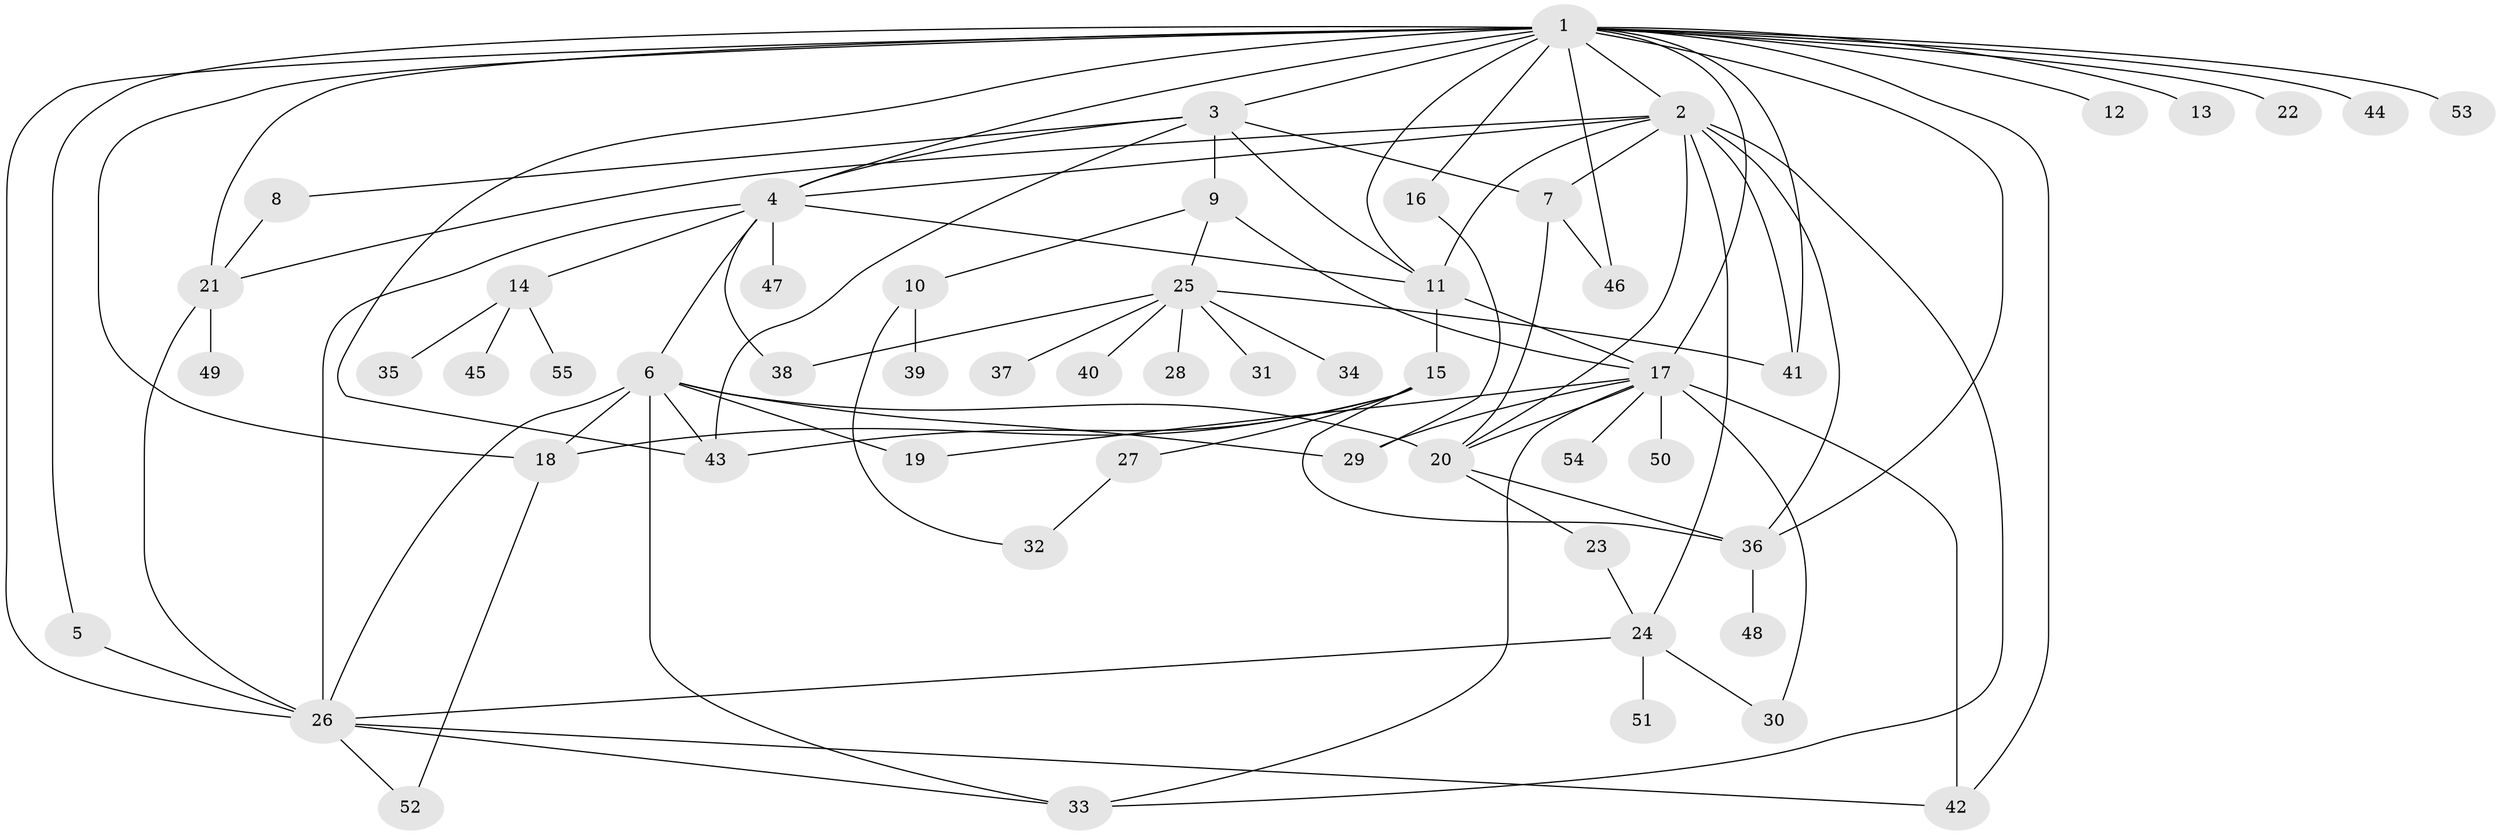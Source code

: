 // original degree distribution, {27: 0.00909090909090909, 5: 0.09090909090909091, 9: 0.01818181818181818, 11: 0.00909090909090909, 2: 0.12727272727272726, 13: 0.00909090909090909, 3: 0.14545454545454545, 4: 0.07272727272727272, 19: 0.00909090909090909, 1: 0.4727272727272727, 6: 0.02727272727272727, 8: 0.00909090909090909}
// Generated by graph-tools (version 1.1) at 2025/35/03/09/25 02:35:36]
// undirected, 55 vertices, 96 edges
graph export_dot {
graph [start="1"]
  node [color=gray90,style=filled];
  1;
  2;
  3;
  4;
  5;
  6;
  7;
  8;
  9;
  10;
  11;
  12;
  13;
  14;
  15;
  16;
  17;
  18;
  19;
  20;
  21;
  22;
  23;
  24;
  25;
  26;
  27;
  28;
  29;
  30;
  31;
  32;
  33;
  34;
  35;
  36;
  37;
  38;
  39;
  40;
  41;
  42;
  43;
  44;
  45;
  46;
  47;
  48;
  49;
  50;
  51;
  52;
  53;
  54;
  55;
  1 -- 2 [weight=1.0];
  1 -- 3 [weight=1.0];
  1 -- 4 [weight=1.0];
  1 -- 5 [weight=1.0];
  1 -- 11 [weight=1.0];
  1 -- 12 [weight=1.0];
  1 -- 13 [weight=1.0];
  1 -- 16 [weight=1.0];
  1 -- 17 [weight=1.0];
  1 -- 18 [weight=1.0];
  1 -- 21 [weight=2.0];
  1 -- 22 [weight=1.0];
  1 -- 26 [weight=2.0];
  1 -- 36 [weight=1.0];
  1 -- 41 [weight=1.0];
  1 -- 42 [weight=1.0];
  1 -- 43 [weight=1.0];
  1 -- 44 [weight=1.0];
  1 -- 46 [weight=1.0];
  1 -- 53 [weight=1.0];
  2 -- 4 [weight=2.0];
  2 -- 7 [weight=1.0];
  2 -- 11 [weight=1.0];
  2 -- 20 [weight=1.0];
  2 -- 21 [weight=1.0];
  2 -- 24 [weight=1.0];
  2 -- 33 [weight=1.0];
  2 -- 36 [weight=1.0];
  2 -- 41 [weight=1.0];
  3 -- 4 [weight=1.0];
  3 -- 7 [weight=1.0];
  3 -- 8 [weight=1.0];
  3 -- 9 [weight=2.0];
  3 -- 11 [weight=1.0];
  3 -- 43 [weight=1.0];
  4 -- 6 [weight=1.0];
  4 -- 11 [weight=1.0];
  4 -- 14 [weight=1.0];
  4 -- 26 [weight=1.0];
  4 -- 38 [weight=1.0];
  4 -- 47 [weight=1.0];
  5 -- 26 [weight=2.0];
  6 -- 18 [weight=1.0];
  6 -- 19 [weight=5.0];
  6 -- 20 [weight=1.0];
  6 -- 26 [weight=1.0];
  6 -- 29 [weight=1.0];
  6 -- 33 [weight=1.0];
  6 -- 43 [weight=1.0];
  7 -- 20 [weight=1.0];
  7 -- 46 [weight=1.0];
  8 -- 21 [weight=1.0];
  9 -- 10 [weight=1.0];
  9 -- 17 [weight=2.0];
  9 -- 25 [weight=1.0];
  10 -- 32 [weight=1.0];
  10 -- 39 [weight=1.0];
  11 -- 15 [weight=1.0];
  11 -- 17 [weight=12.0];
  14 -- 35 [weight=1.0];
  14 -- 45 [weight=1.0];
  14 -- 55 [weight=1.0];
  15 -- 18 [weight=1.0];
  15 -- 27 [weight=1.0];
  15 -- 36 [weight=1.0];
  15 -- 43 [weight=1.0];
  16 -- 29 [weight=1.0];
  17 -- 19 [weight=1.0];
  17 -- 20 [weight=1.0];
  17 -- 29 [weight=1.0];
  17 -- 30 [weight=1.0];
  17 -- 33 [weight=1.0];
  17 -- 42 [weight=1.0];
  17 -- 50 [weight=1.0];
  17 -- 54 [weight=1.0];
  18 -- 52 [weight=1.0];
  20 -- 23 [weight=1.0];
  20 -- 36 [weight=1.0];
  21 -- 26 [weight=1.0];
  21 -- 49 [weight=2.0];
  23 -- 24 [weight=1.0];
  24 -- 26 [weight=1.0];
  24 -- 30 [weight=1.0];
  24 -- 51 [weight=1.0];
  25 -- 28 [weight=1.0];
  25 -- 31 [weight=1.0];
  25 -- 34 [weight=1.0];
  25 -- 37 [weight=1.0];
  25 -- 38 [weight=1.0];
  25 -- 40 [weight=1.0];
  25 -- 41 [weight=1.0];
  26 -- 33 [weight=1.0];
  26 -- 42 [weight=1.0];
  26 -- 52 [weight=1.0];
  27 -- 32 [weight=1.0];
  36 -- 48 [weight=1.0];
}

